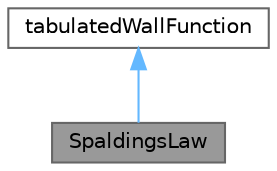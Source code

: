 digraph "SpaldingsLaw"
{
 // LATEX_PDF_SIZE
  bgcolor="transparent";
  edge [fontname=Helvetica,fontsize=10,labelfontname=Helvetica,labelfontsize=10];
  node [fontname=Helvetica,fontsize=10,shape=box,height=0.2,width=0.4];
  Node1 [id="Node000001",label="SpaldingsLaw",height=0.2,width=0.4,color="gray40", fillcolor="grey60", style="filled", fontcolor="black",tooltip="Computes U+ as a function of Reynolds number by inverting Spaldings law."];
  Node2 -> Node1 [id="edge1_Node000001_Node000002",dir="back",color="steelblue1",style="solid",tooltip=" "];
  Node2 [id="Node000002",label="tabulatedWallFunction",height=0.2,width=0.4,color="gray40", fillcolor="white", style="filled",URL="$classFoam_1_1tabulatedWallFunctions_1_1tabulatedWallFunction.html",tooltip="Base class for models that generate tabulated wall function data."];
}

